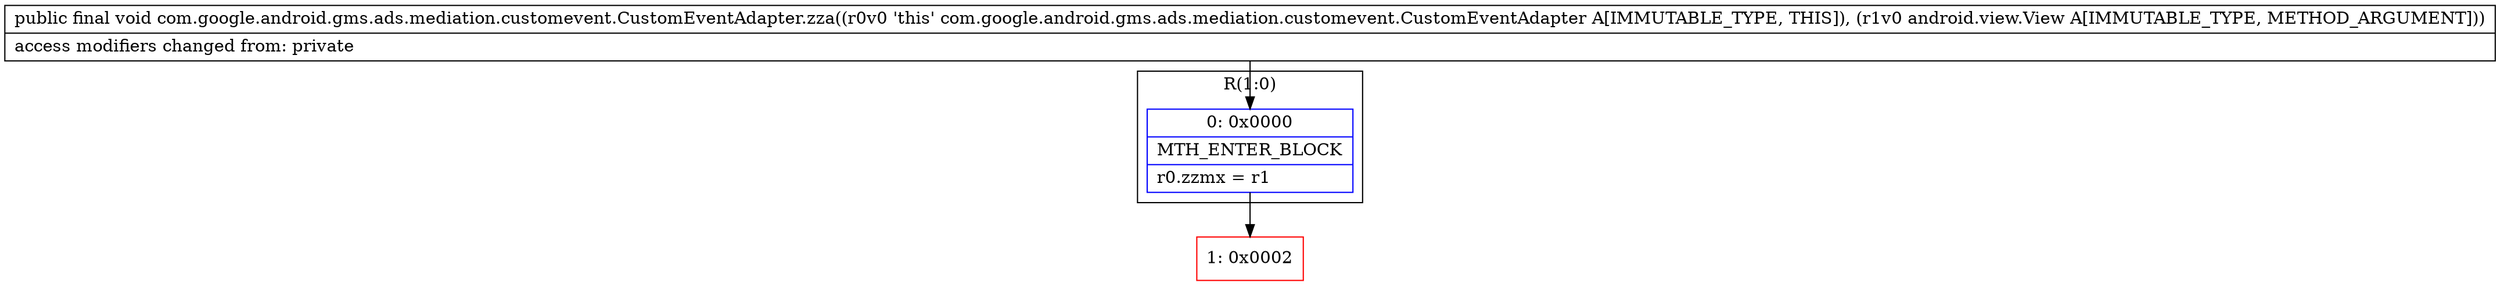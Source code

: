 digraph "CFG forcom.google.android.gms.ads.mediation.customevent.CustomEventAdapter.zza(Landroid\/view\/View;)V" {
subgraph cluster_Region_1318966571 {
label = "R(1:0)";
node [shape=record,color=blue];
Node_0 [shape=record,label="{0\:\ 0x0000|MTH_ENTER_BLOCK\l|r0.zzmx = r1\l}"];
}
Node_1 [shape=record,color=red,label="{1\:\ 0x0002}"];
MethodNode[shape=record,label="{public final void com.google.android.gms.ads.mediation.customevent.CustomEventAdapter.zza((r0v0 'this' com.google.android.gms.ads.mediation.customevent.CustomEventAdapter A[IMMUTABLE_TYPE, THIS]), (r1v0 android.view.View A[IMMUTABLE_TYPE, METHOD_ARGUMENT]))  | access modifiers changed from: private\l}"];
MethodNode -> Node_0;
Node_0 -> Node_1;
}

